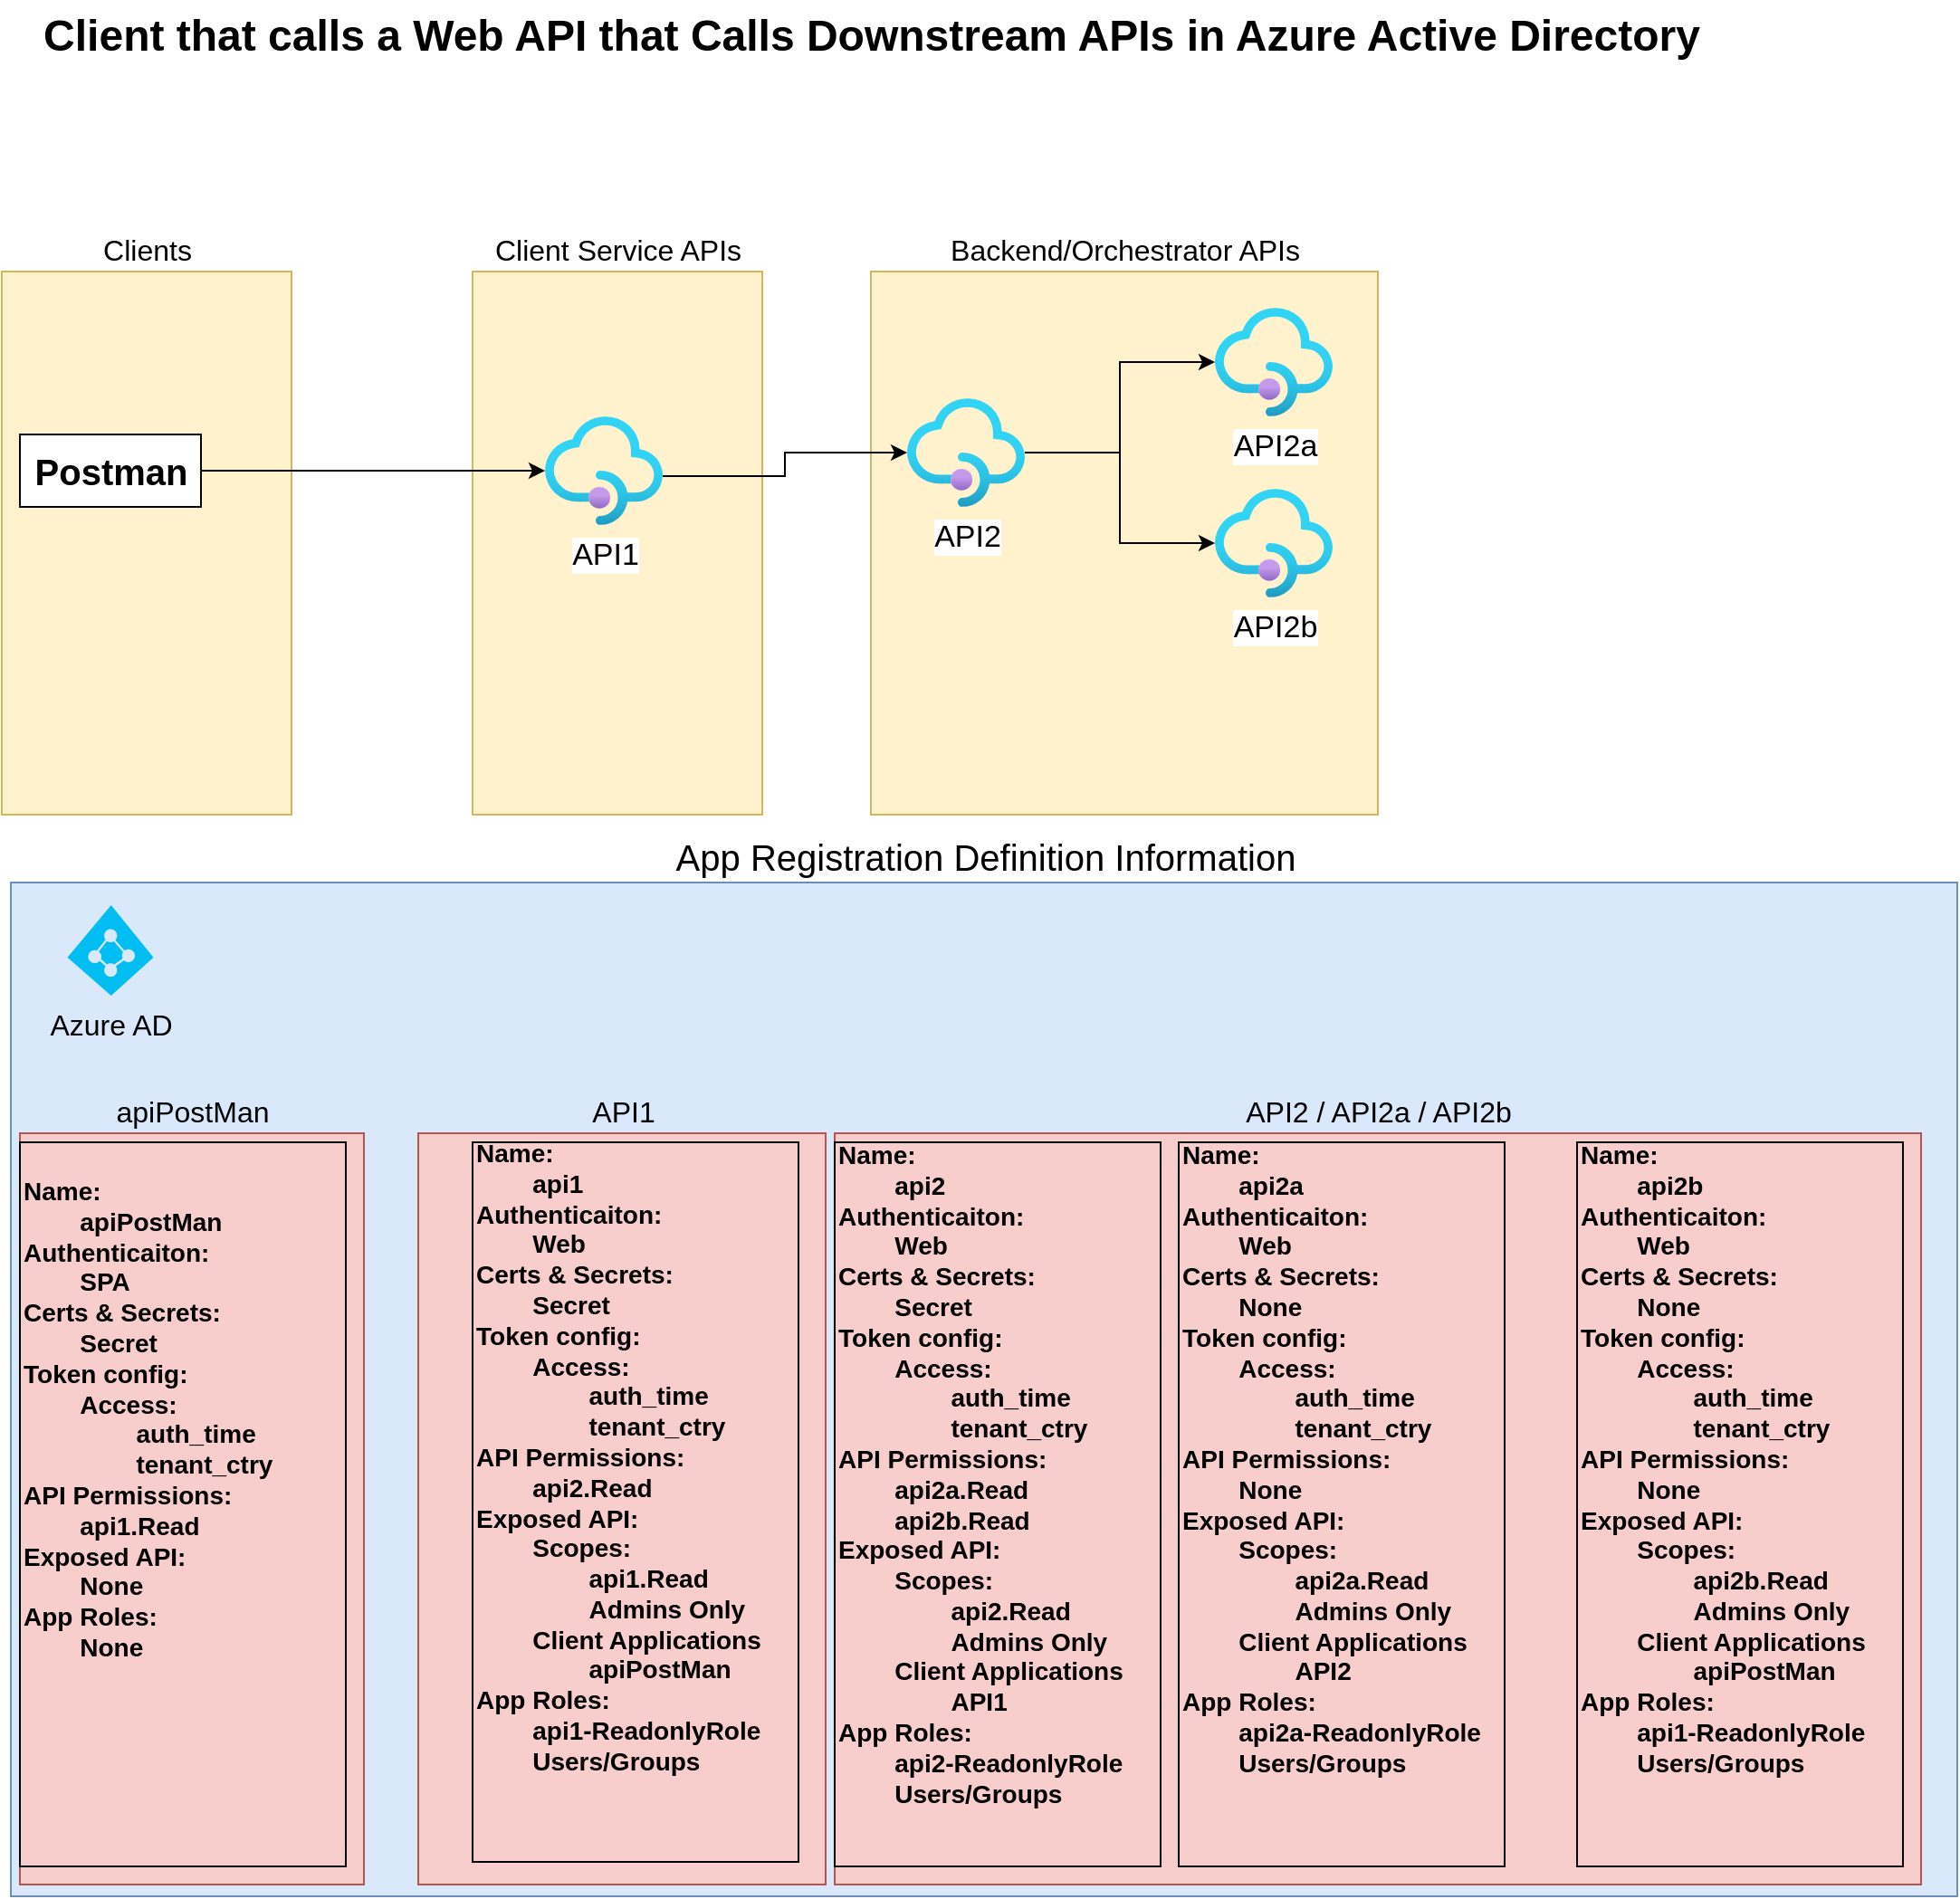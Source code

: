 <mxfile version="19.0.3" type="device"><diagram id="M3sbIhXvhkj1aMYImudg" name="Page-1"><mxGraphModel dx="2031" dy="1224" grid="1" gridSize="10" guides="1" tooltips="1" connect="1" arrows="1" fold="1" page="1" pageScale="1" pageWidth="1400" pageHeight="850" math="0" shadow="0"><root><mxCell id="0"/><mxCell id="1" parent="0"/><mxCell id="iSpLdi5QpaUkK4-HSW5H-8" value="&lt;font style=&quot;font-size: 20px;&quot;&gt;App Registration Definition Information&lt;/font&gt;" style="verticalLabelPosition=top;verticalAlign=bottom;html=1;shape=mxgraph.basic.rect;fillColor2=none;strokeWidth=1;size=20;indent=5;fillColor=#dae8fc;strokeColor=#6c8ebf;labelPosition=center;align=center;fontSize=14;" vertex="1" parent="1"><mxGeometry x="65" y="577.5" width="1075" height="560" as="geometry"/></mxCell><mxCell id="iSpLdi5QpaUkK4-HSW5H-1" value="Azure AD" style="verticalLabelPosition=bottom;html=1;verticalAlign=top;align=center;strokeColor=none;fillColor=#00BEF2;shape=mxgraph.azure.azure_active_directory;fontSize=16;" vertex="1" parent="1"><mxGeometry x="96.25" y="590" width="47.5" height="50" as="geometry"/></mxCell><mxCell id="iSpLdi5QpaUkK4-HSW5H-4" value="Client that calls a Web API that Calls Downstream APIs in Azure Active Directory" style="text;strokeColor=none;fillColor=none;html=1;fontSize=24;fontStyle=1;verticalAlign=middle;align=center;" vertex="1" parent="1"><mxGeometry x="490" y="90" width="100" height="40" as="geometry"/></mxCell><mxCell id="iSpLdi5QpaUkK4-HSW5H-7" value="&lt;font style=&quot;font-size: 16px;&quot;&gt;Clients&lt;/font&gt;" style="verticalLabelPosition=top;verticalAlign=bottom;html=1;shape=mxgraph.basic.rect;fillColor2=none;strokeWidth=1;size=20;indent=5;fillColor=#fff2cc;strokeColor=#d6b656;labelPosition=center;align=center;" vertex="1" parent="1"><mxGeometry x="60" y="240" width="160" height="300" as="geometry"/></mxCell><mxCell id="iSpLdi5QpaUkK4-HSW5H-9" value="&lt;font style=&quot;font-size: 20px;&quot;&gt;Postman&lt;/font&gt;" style="text;html=1;fontSize=24;fontStyle=1;verticalAlign=middle;align=center;fillColor=default;strokeColor=default;" vertex="1" parent="1"><mxGeometry x="70" y="330" width="100" height="40" as="geometry"/></mxCell><mxCell id="iSpLdi5QpaUkK4-HSW5H-12" value="&lt;font style=&quot;font-size: 16px;&quot;&gt;Client Service APIs&lt;/font&gt;" style="verticalLabelPosition=top;verticalAlign=bottom;html=1;shape=mxgraph.basic.rect;fillColor2=none;strokeWidth=1;size=20;indent=5;fillColor=#fff2cc;strokeColor=#d6b656;labelPosition=center;align=center;" vertex="1" parent="1"><mxGeometry x="320" y="240" width="160" height="300" as="geometry"/></mxCell><mxCell id="iSpLdi5QpaUkK4-HSW5H-13" value="API1" style="aspect=fixed;html=1;points=[];align=center;image;fontSize=17;image=img/lib/azure2/app_services/API_Management_Services.svg;strokeColor=default;fillColor=default;labelPosition=center;verticalLabelPosition=bottom;verticalAlign=top;" vertex="1" parent="1"><mxGeometry x="360" y="320" width="65" height="60" as="geometry"/></mxCell><mxCell id="iSpLdi5QpaUkK4-HSW5H-16" value="&lt;font style=&quot;font-size: 16px;&quot;&gt;Backend/Orchestrator APIs&lt;br&gt;&lt;/font&gt;" style="verticalLabelPosition=top;verticalAlign=bottom;html=1;shape=mxgraph.basic.rect;fillColor2=none;strokeWidth=1;size=20;indent=5;fillColor=#fff2cc;strokeColor=#d6b656;labelPosition=center;align=center;" vertex="1" parent="1"><mxGeometry x="540" y="240" width="280" height="300" as="geometry"/></mxCell><mxCell id="iSpLdi5QpaUkK4-HSW5H-17" value="API2a" style="aspect=fixed;html=1;points=[];align=center;image;fontSize=17;image=img/lib/azure2/app_services/API_Management_Services.svg;strokeColor=default;fillColor=default;labelPosition=center;verticalLabelPosition=bottom;verticalAlign=top;" vertex="1" parent="1"><mxGeometry x="730" y="260" width="65" height="60" as="geometry"/></mxCell><mxCell id="iSpLdi5QpaUkK4-HSW5H-20" style="edgeStyle=orthogonalEdgeStyle;rounded=0;orthogonalLoop=1;jettySize=auto;html=1;fontSize=16;" edge="1" parent="1" source="iSpLdi5QpaUkK4-HSW5H-18" target="iSpLdi5QpaUkK4-HSW5H-17"><mxGeometry relative="1" as="geometry"/></mxCell><mxCell id="iSpLdi5QpaUkK4-HSW5H-21" style="edgeStyle=orthogonalEdgeStyle;rounded=0;orthogonalLoop=1;jettySize=auto;html=1;fontSize=16;" edge="1" parent="1" source="iSpLdi5QpaUkK4-HSW5H-18" target="iSpLdi5QpaUkK4-HSW5H-19"><mxGeometry relative="1" as="geometry"/></mxCell><mxCell id="iSpLdi5QpaUkK4-HSW5H-18" value="API2" style="aspect=fixed;html=1;points=[];align=center;image;fontSize=17;image=img/lib/azure2/app_services/API_Management_Services.svg;strokeColor=default;fillColor=default;labelPosition=center;verticalLabelPosition=bottom;verticalAlign=top;" vertex="1" parent="1"><mxGeometry x="560" y="310" width="65" height="60" as="geometry"/></mxCell><mxCell id="iSpLdi5QpaUkK4-HSW5H-19" value="API2b" style="aspect=fixed;html=1;points=[];align=center;image;fontSize=17;image=img/lib/azure2/app_services/API_Management_Services.svg;strokeColor=default;fillColor=default;labelPosition=center;verticalLabelPosition=bottom;verticalAlign=top;" vertex="1" parent="1"><mxGeometry x="730" y="360" width="65" height="60" as="geometry"/></mxCell><mxCell id="iSpLdi5QpaUkK4-HSW5H-24" value="" style="edgeStyle=elbowEdgeStyle;elbow=horizontal;endArrow=classic;html=1;rounded=0;fontSize=16;" edge="1" parent="1" source="iSpLdi5QpaUkK4-HSW5H-9" target="iSpLdi5QpaUkK4-HSW5H-13"><mxGeometry width="50" height="50" relative="1" as="geometry"><mxPoint x="-130" y="540" as="sourcePoint"/><mxPoint x="-80" y="490" as="targetPoint"/></mxGeometry></mxCell><mxCell id="iSpLdi5QpaUkK4-HSW5H-26" value="" style="edgeStyle=elbowEdgeStyle;elbow=horizontal;endArrow=classic;html=1;rounded=0;fontSize=16;exitX=1;exitY=0.55;exitDx=0;exitDy=0;exitPerimeter=0;" edge="1" parent="1" source="iSpLdi5QpaUkK4-HSW5H-13" target="iSpLdi5QpaUkK4-HSW5H-18"><mxGeometry width="50" height="50" relative="1" as="geometry"><mxPoint x="200" y="300" as="sourcePoint"/><mxPoint x="370" y="360" as="targetPoint"/></mxGeometry></mxCell><mxCell id="iSpLdi5QpaUkK4-HSW5H-27" value="&lt;span style=&quot;font-size: 16px;&quot;&gt;apiPostMan&lt;/span&gt;" style="verticalLabelPosition=top;verticalAlign=bottom;html=1;shape=mxgraph.basic.rect;fillColor2=none;strokeWidth=1;size=20;indent=5;fillColor=#f8cecc;strokeColor=#b85450;labelPosition=center;align=center;" vertex="1" parent="1"><mxGeometry x="70" y="716" width="190" height="415" as="geometry"/></mxCell><mxCell id="iSpLdi5QpaUkK4-HSW5H-30" value="&lt;span style=&quot;font-size: 16px;&quot;&gt;API1&lt;/span&gt;" style="verticalLabelPosition=top;verticalAlign=bottom;html=1;shape=mxgraph.basic.rect;fillColor2=none;strokeWidth=1;size=20;indent=5;fillColor=#f8cecc;strokeColor=#b85450;labelPosition=center;align=center;" vertex="1" parent="1"><mxGeometry x="290" y="716" width="225" height="415" as="geometry"/></mxCell><mxCell id="iSpLdi5QpaUkK4-HSW5H-32" value="&lt;span style=&quot;font-size: 16px;&quot;&gt;API2 / API2a / API2b&lt;/span&gt;" style="verticalLabelPosition=top;verticalAlign=bottom;html=1;shape=mxgraph.basic.rect;fillColor2=none;strokeWidth=1;size=20;indent=5;fillColor=#f8cecc;strokeColor=#b85450;labelPosition=center;align=center;" vertex="1" parent="1"><mxGeometry x="520" y="716" width="600" height="415" as="geometry"/></mxCell><mxCell id="iSpLdi5QpaUkK4-HSW5H-35" value="&lt;p style=&quot;line-height: 1; font-size: 14px;&quot;&gt;&lt;/p&gt;&lt;div style=&quot;text-align: justify; font-size: 14px;&quot;&gt;Name:&lt;/div&gt;&lt;div style=&quot;text-align: justify; font-size: 14px;&quot;&gt;&lt;span style=&quot;white-space: pre; font-size: 14px;&quot;&gt;&#9;&lt;/span&gt;api1&lt;br style=&quot;font-size: 14px;&quot;&gt;&lt;/div&gt;&lt;div style=&quot;text-align: justify; font-size: 14px;&quot;&gt;Authenticaiton:&lt;/div&gt;&lt;div style=&quot;text-align: justify; font-size: 14px;&quot;&gt;&lt;span style=&quot;white-space: pre; font-size: 14px;&quot;&gt;&#9;&lt;/span&gt;Web&lt;br style=&quot;font-size: 14px;&quot;&gt;&lt;/div&gt;&lt;div style=&quot;text-align: justify; font-size: 14px;&quot;&gt;Certs &amp;amp; Secrets:&lt;/div&gt;&lt;div style=&quot;text-align: justify; font-size: 14px;&quot;&gt;&lt;span style=&quot;white-space: pre; font-size: 14px;&quot;&gt;&#9;&lt;/span&gt;Secret&lt;br style=&quot;font-size: 14px;&quot;&gt;&lt;/div&gt;&lt;div style=&quot;text-align: justify; font-size: 14px;&quot;&gt;Token config:&lt;/div&gt;&lt;div style=&quot;text-align: justify; font-size: 14px;&quot;&gt;&lt;span style=&quot;white-space: pre; font-size: 14px;&quot;&gt;&#9;&lt;/span&gt;Access:&amp;nbsp;&lt;/div&gt;&lt;div style=&quot;text-align: justify; font-size: 14px;&quot;&gt;&lt;span style=&quot;white-space: pre; font-size: 14px;&quot;&gt;&#9;&lt;/span&gt;&lt;span style=&quot;white-space: pre; font-size: 14px;&quot;&gt;&#9;&lt;/span&gt;auth_time&lt;/div&gt;&lt;div style=&quot;text-align: justify; font-size: 14px;&quot;&gt;&lt;span style=&quot;white-space: pre; font-size: 14px;&quot;&gt;&#9;&lt;/span&gt;&lt;span style=&quot;white-space: pre; font-size: 14px;&quot;&gt;&#9;&lt;/span&gt;tenant_ctry&lt;br style=&quot;font-size: 14px;&quot;&gt;&lt;/div&gt;&lt;div style=&quot;text-align: justify; font-size: 14px;&quot;&gt;API Permissions:&lt;/div&gt;&lt;div style=&quot;text-align: justify; font-size: 14px;&quot;&gt;&lt;span style=&quot;white-space: pre; font-size: 14px;&quot;&gt;&#9;&lt;/span&gt;api2.Read&lt;br style=&quot;font-size: 14px;&quot;&gt;&lt;/div&gt;&lt;div style=&quot;text-align: justify; font-size: 14px;&quot;&gt;Exposed API:&lt;/div&gt;&lt;div style=&quot;text-align: justify; font-size: 14px;&quot;&gt;&lt;span style=&quot;white-space: pre; font-size: 14px;&quot;&gt;&#9;&lt;/span&gt;Scopes:&lt;br style=&quot;font-size: 14px;&quot;&gt;&lt;/div&gt;&lt;div style=&quot;text-align: justify; font-size: 14px;&quot;&gt;&lt;span style=&quot;white-space: pre; font-size: 14px;&quot;&gt;&#9;&lt;/span&gt;&lt;span style=&quot;white-space: pre; font-size: 14px;&quot;&gt;&#9;&lt;/span&gt;api1.Read&lt;br style=&quot;font-size: 14px;&quot;&gt;&lt;/div&gt;&lt;div style=&quot;text-align: justify; font-size: 14px;&quot;&gt;&lt;span style=&quot;white-space: pre; font-size: 14px;&quot;&gt;&#9;&lt;/span&gt;&lt;span style=&quot;white-space: pre; font-size: 14px;&quot;&gt;&#9;&lt;/span&gt;Admins Only&lt;br style=&quot;font-size: 14px;&quot;&gt;&lt;/div&gt;&lt;div style=&quot;text-align: justify; font-size: 14px;&quot;&gt;&lt;span style=&quot;white-space: pre; font-size: 14px;&quot;&gt;&#9;&lt;/span&gt;Client Applications&lt;br style=&quot;font-size: 14px;&quot;&gt;&lt;/div&gt;&lt;div style=&quot;text-align: justify; font-size: 14px;&quot;&gt;&lt;span style=&quot;white-space: pre; font-size: 14px;&quot;&gt;&#9;&lt;/span&gt;&lt;span style=&quot;white-space: pre; font-size: 14px;&quot;&gt;&#9;&lt;/span&gt;apiPostMan&lt;br style=&quot;font-size: 14px;&quot;&gt;&lt;/div&gt;&lt;div style=&quot;text-align: justify; font-size: 14px;&quot;&gt;App Roles:&lt;/div&gt;&lt;div style=&quot;text-align: justify; font-size: 14px;&quot;&gt;&lt;span style=&quot;white-space: pre; font-size: 14px;&quot;&gt;&#9;&lt;/span&gt;api1-ReadonlyRole&lt;br style=&quot;font-size: 14px;&quot;&gt;&lt;/div&gt;&lt;div style=&quot;text-align: justify; font-size: 14px;&quot;&gt;&lt;span style=&quot;white-space: pre; font-size: 14px;&quot;&gt;&#9;&lt;/span&gt;Users/Groups&lt;br style=&quot;font-size: 14px;&quot;&gt;&lt;/div&gt;&lt;div style=&quot;text-align: justify; font-size: 14px;&quot;&gt;&lt;span style=&quot;white-space: pre; font-size: 14px;&quot;&gt;&#9;&lt;/span&gt;&lt;span style=&quot;white-space: pre; font-size: 14px;&quot;&gt;&#9;&lt;/span&gt;&lt;br style=&quot;font-size: 14px;&quot;&gt;&lt;/div&gt;&lt;div style=&quot;text-align: justify; font-size: 14px;&quot;&gt;&lt;span style=&quot;white-space: pre; font-size: 14px;&quot;&gt;&#9;&lt;/span&gt;&lt;br style=&quot;font-size: 14px;&quot;&gt;&lt;/div&gt;&lt;div style=&quot;text-align: justify; font-size: 14px;&quot;&gt;&lt;br style=&quot;font-size: 14px;&quot;&gt;&lt;/div&gt;&lt;p style=&quot;font-size: 14px;&quot;&gt;&lt;/p&gt;" style="text;strokeColor=default;fillColor=none;html=1;fontSize=14;fontStyle=1;verticalAlign=middle;align=left;spacing=0;spacingLeft=2;" vertex="1" parent="1"><mxGeometry x="320" y="721" width="180" height="397.5" as="geometry"/></mxCell><mxCell id="iSpLdi5QpaUkK4-HSW5H-37" value="&lt;p style=&quot;line-height: 1; font-size: 14px;&quot;&gt;&lt;/p&gt;&lt;div style=&quot;text-align: justify; font-size: 14px;&quot;&gt;Name:&lt;/div&gt;&lt;div style=&quot;text-align: justify; font-size: 14px;&quot;&gt;&lt;span style=&quot;white-space: pre; font-size: 14px;&quot;&gt;&#9;&lt;/span&gt;apiPostMan&lt;br style=&quot;font-size: 14px;&quot;&gt;&lt;/div&gt;&lt;div style=&quot;text-align: justify; font-size: 14px;&quot;&gt;Authenticaiton:&lt;/div&gt;&lt;div style=&quot;text-align: justify; font-size: 14px;&quot;&gt;&lt;span style=&quot;white-space: pre; font-size: 14px;&quot;&gt;&#9;&lt;/span&gt;SPA&lt;br style=&quot;font-size: 14px;&quot;&gt;&lt;/div&gt;&lt;div style=&quot;text-align: justify; font-size: 14px;&quot;&gt;Certs &amp;amp; Secrets:&lt;/div&gt;&lt;div style=&quot;text-align: justify; font-size: 14px;&quot;&gt;&lt;span style=&quot;white-space: pre; font-size: 14px;&quot;&gt;&#9;&lt;/span&gt;Secret&lt;br style=&quot;font-size: 14px;&quot;&gt;&lt;/div&gt;&lt;div style=&quot;text-align: justify; font-size: 14px;&quot;&gt;Token config:&lt;/div&gt;&lt;div style=&quot;text-align: justify; font-size: 14px;&quot;&gt;&lt;span style=&quot;white-space: pre; font-size: 14px;&quot;&gt;&#9;&lt;/span&gt;Access:&amp;nbsp;&lt;/div&gt;&lt;div style=&quot;text-align: justify; font-size: 14px;&quot;&gt;&lt;span style=&quot;white-space: pre; font-size: 14px;&quot;&gt;&#9;&lt;/span&gt;&lt;span style=&quot;white-space: pre; font-size: 14px;&quot;&gt;&#9;&lt;/span&gt;auth_time&lt;/div&gt;&lt;div style=&quot;text-align: justify; font-size: 14px;&quot;&gt;&lt;span style=&quot;white-space: pre; font-size: 14px;&quot;&gt;&#9;&lt;/span&gt;&lt;span style=&quot;white-space: pre; font-size: 14px;&quot;&gt;&#9;&lt;/span&gt;tenant_ctry&lt;br style=&quot;font-size: 14px;&quot;&gt;&lt;/div&gt;&lt;div style=&quot;text-align: justify; font-size: 14px;&quot;&gt;API Permissions:&lt;/div&gt;&lt;div style=&quot;text-align: justify; font-size: 14px;&quot;&gt;&lt;span style=&quot;white-space: pre; font-size: 14px;&quot;&gt;&#9;&lt;/span&gt;api1.Read&lt;br style=&quot;font-size: 14px;&quot;&gt;&lt;/div&gt;&lt;div style=&quot;text-align: justify; font-size: 14px;&quot;&gt;Exposed API:&lt;/div&gt;&lt;div style=&quot;text-align: justify; font-size: 14px;&quot;&gt;&lt;span style=&quot;white-space: pre; font-size: 14px;&quot;&gt;&#9;&lt;/span&gt;None&lt;/div&gt;&lt;div style=&quot;text-align: justify; font-size: 14px;&quot;&gt;App Roles:&lt;/div&gt;&lt;div style=&quot;text-align: justify; font-size: 14px;&quot;&gt;&lt;span style=&quot;white-space: pre; font-size: 14px;&quot;&gt;&#9;&lt;/span&gt;None&lt;/div&gt;&lt;div style=&quot;text-align: justify; font-size: 14px;&quot;&gt;&lt;span style=&quot;white-space: pre; font-size: 14px;&quot;&gt;&#9;&lt;/span&gt;&lt;span style=&quot;white-space: pre; font-size: 14px;&quot;&gt;&#9;&lt;/span&gt;&lt;br style=&quot;font-size: 14px;&quot;&gt;&lt;/div&gt;&lt;div style=&quot;text-align: justify; font-size: 14px;&quot;&gt;&lt;span style=&quot;white-space: pre; font-size: 14px;&quot;&gt;&#9;&lt;/span&gt;&lt;br style=&quot;font-size: 14px;&quot;&gt;&lt;/div&gt;&lt;div style=&quot;text-align: justify; font-size: 14px;&quot;&gt;&lt;br style=&quot;font-size: 14px;&quot;&gt;&lt;/div&gt;&lt;p style=&quot;font-size: 14px;&quot;&gt;&lt;/p&gt;" style="text;strokeColor=default;fillColor=none;html=1;fontSize=14;fontStyle=1;verticalAlign=top;align=left;spacing=0;spacingLeft=2;" vertex="1" parent="1"><mxGeometry x="70" y="721" width="180" height="400" as="geometry"/></mxCell><mxCell id="iSpLdi5QpaUkK4-HSW5H-38" value="&lt;p style=&quot;line-height: 1; font-size: 14px;&quot;&gt;&lt;/p&gt;&lt;div style=&quot;text-align: justify; font-size: 14px;&quot;&gt;Name:&lt;/div&gt;&lt;div style=&quot;text-align: justify; font-size: 14px;&quot;&gt;&lt;span style=&quot;white-space: pre; font-size: 14px;&quot;&gt;&#9;&lt;/span&gt;api2&lt;br style=&quot;font-size: 14px;&quot;&gt;&lt;/div&gt;&lt;div style=&quot;text-align: justify; font-size: 14px;&quot;&gt;Authenticaiton:&lt;/div&gt;&lt;div style=&quot;text-align: justify; font-size: 14px;&quot;&gt;&lt;span style=&quot;white-space: pre; font-size: 14px;&quot;&gt;&#9;&lt;/span&gt;Web&lt;br style=&quot;font-size: 14px;&quot;&gt;&lt;/div&gt;&lt;div style=&quot;text-align: justify; font-size: 14px;&quot;&gt;Certs &amp;amp; Secrets:&lt;/div&gt;&lt;div style=&quot;text-align: justify; font-size: 14px;&quot;&gt;&lt;span style=&quot;white-space: pre; font-size: 14px;&quot;&gt;&#9;&lt;/span&gt;Secret&lt;br style=&quot;font-size: 14px;&quot;&gt;&lt;/div&gt;&lt;div style=&quot;text-align: justify; font-size: 14px;&quot;&gt;Token config:&lt;/div&gt;&lt;div style=&quot;text-align: justify; font-size: 14px;&quot;&gt;&lt;span style=&quot;white-space: pre; font-size: 14px;&quot;&gt;&#9;&lt;/span&gt;Access:&amp;nbsp;&lt;/div&gt;&lt;div style=&quot;text-align: justify; font-size: 14px;&quot;&gt;&lt;span style=&quot;white-space: pre; font-size: 14px;&quot;&gt;&#9;&lt;/span&gt;&lt;span style=&quot;white-space: pre; font-size: 14px;&quot;&gt;&#9;&lt;/span&gt;auth_time&lt;/div&gt;&lt;div style=&quot;text-align: justify; font-size: 14px;&quot;&gt;&lt;span style=&quot;white-space: pre; font-size: 14px;&quot;&gt;&#9;&lt;/span&gt;&lt;span style=&quot;white-space: pre; font-size: 14px;&quot;&gt;&#9;&lt;/span&gt;tenant_ctry&lt;br style=&quot;font-size: 14px;&quot;&gt;&lt;/div&gt;&lt;div style=&quot;text-align: justify; font-size: 14px;&quot;&gt;API Permissions:&lt;/div&gt;&lt;div style=&quot;text-align: justify; font-size: 14px;&quot;&gt;&lt;span style=&quot;white-space: pre; font-size: 14px;&quot;&gt;&#9;&lt;/span&gt;api2a.Read&lt;br style=&quot;font-size: 14px;&quot;&gt;&lt;/div&gt;&lt;div style=&quot;text-align: justify; font-size: 14px;&quot;&gt;&lt;span style=&quot;white-space: pre; font-size: 14px;&quot;&gt;&#9;&lt;/span&gt;api2b.Read&lt;br style=&quot;font-size: 14px;&quot;&gt;&lt;/div&gt;&lt;div style=&quot;text-align: justify; font-size: 14px;&quot;&gt;Exposed API:&lt;/div&gt;&lt;div style=&quot;text-align: justify; font-size: 14px;&quot;&gt;&lt;span style=&quot;white-space: pre; font-size: 14px;&quot;&gt;&#9;&lt;/span&gt;Scopes:&lt;br style=&quot;font-size: 14px;&quot;&gt;&lt;/div&gt;&lt;div style=&quot;text-align: justify; font-size: 14px;&quot;&gt;&lt;span style=&quot;white-space: pre; font-size: 14px;&quot;&gt;&#9;&lt;/span&gt;&lt;span style=&quot;white-space: pre; font-size: 14px;&quot;&gt;&#9;&lt;/span&gt;api2.Read&lt;br style=&quot;font-size: 14px;&quot;&gt;&lt;/div&gt;&lt;div style=&quot;text-align: justify; font-size: 14px;&quot;&gt;&lt;span style=&quot;white-space: pre; font-size: 14px;&quot;&gt;&#9;&lt;/span&gt;&lt;span style=&quot;white-space: pre; font-size: 14px;&quot;&gt;&#9;&lt;/span&gt;Admins Only&lt;br style=&quot;font-size: 14px;&quot;&gt;&lt;/div&gt;&lt;div style=&quot;text-align: justify; font-size: 14px;&quot;&gt;&lt;span style=&quot;white-space: pre; font-size: 14px;&quot;&gt;&#9;&lt;/span&gt;Client Applications&lt;br style=&quot;font-size: 14px;&quot;&gt;&lt;/div&gt;&lt;div style=&quot;text-align: justify; font-size: 14px;&quot;&gt;&lt;span style=&quot;white-space: pre; font-size: 14px;&quot;&gt;&#9;&lt;/span&gt;&lt;span style=&quot;white-space: pre; font-size: 14px;&quot;&gt;&#9;&lt;/span&gt;API1&lt;br style=&quot;font-size: 14px;&quot;&gt;&lt;/div&gt;&lt;div style=&quot;text-align: justify; font-size: 14px;&quot;&gt;App Roles:&lt;/div&gt;&lt;div style=&quot;text-align: justify; font-size: 14px;&quot;&gt;&lt;span style=&quot;white-space: pre; font-size: 14px;&quot;&gt;&#9;&lt;/span&gt;api2-ReadonlyRole&lt;br style=&quot;font-size: 14px;&quot;&gt;&lt;/div&gt;&lt;div style=&quot;text-align: justify; font-size: 14px;&quot;&gt;&lt;span style=&quot;white-space: pre; font-size: 14px;&quot;&gt;&#9;&lt;/span&gt;Users/Groups&lt;span style=&quot;background-color: initial; white-space: pre;&quot;&gt;&#9;&lt;/span&gt;&lt;/div&gt;&lt;div style=&quot;text-align: justify; font-size: 14px;&quot;&gt;&lt;span style=&quot;white-space: pre; font-size: 14px;&quot;&gt;&#9;&lt;/span&gt;&lt;br style=&quot;font-size: 14px;&quot;&gt;&lt;/div&gt;&lt;div style=&quot;text-align: justify; font-size: 14px;&quot;&gt;&lt;br style=&quot;font-size: 14px;&quot;&gt;&lt;/div&gt;&lt;p style=&quot;font-size: 14px;&quot;&gt;&lt;/p&gt;" style="text;strokeColor=default;fillColor=none;html=1;fontSize=14;fontStyle=1;verticalAlign=middle;align=left;spacing=0;spacingLeft=2;" vertex="1" parent="1"><mxGeometry x="520" y="721" width="180" height="400" as="geometry"/></mxCell><mxCell id="iSpLdi5QpaUkK4-HSW5H-39" value="&lt;p style=&quot;line-height: 1; font-size: 14px;&quot;&gt;&lt;/p&gt;&lt;div style=&quot;text-align: justify; font-size: 14px;&quot;&gt;Name:&lt;/div&gt;&lt;div style=&quot;text-align: justify; font-size: 14px;&quot;&gt;&lt;span style=&quot;white-space: pre; font-size: 14px;&quot;&gt;&#9;&lt;/span&gt;api2a&lt;br style=&quot;font-size: 14px;&quot;&gt;&lt;/div&gt;&lt;div style=&quot;text-align: justify; font-size: 14px;&quot;&gt;Authenticaiton:&lt;/div&gt;&lt;div style=&quot;text-align: justify; font-size: 14px;&quot;&gt;&lt;span style=&quot;white-space: pre; font-size: 14px;&quot;&gt;&#9;&lt;/span&gt;Web&lt;br style=&quot;font-size: 14px;&quot;&gt;&lt;/div&gt;&lt;div style=&quot;text-align: justify; font-size: 14px;&quot;&gt;Certs &amp;amp; Secrets:&lt;/div&gt;&lt;div style=&quot;text-align: justify; font-size: 14px;&quot;&gt;&lt;span style=&quot;white-space: pre; font-size: 14px;&quot;&gt;&#9;&lt;/span&gt;None&lt;br style=&quot;font-size: 14px;&quot;&gt;&lt;/div&gt;&lt;div style=&quot;text-align: justify; font-size: 14px;&quot;&gt;Token config:&lt;/div&gt;&lt;div style=&quot;text-align: justify; font-size: 14px;&quot;&gt;&lt;span style=&quot;white-space: pre; font-size: 14px;&quot;&gt;&#9;&lt;/span&gt;Access:&amp;nbsp;&lt;/div&gt;&lt;div style=&quot;text-align: justify; font-size: 14px;&quot;&gt;&lt;span style=&quot;white-space: pre; font-size: 14px;&quot;&gt;&#9;&lt;/span&gt;&lt;span style=&quot;white-space: pre; font-size: 14px;&quot;&gt;&#9;&lt;/span&gt;auth_time&lt;/div&gt;&lt;div style=&quot;text-align: justify; font-size: 14px;&quot;&gt;&lt;span style=&quot;white-space: pre; font-size: 14px;&quot;&gt;&#9;&lt;/span&gt;&lt;span style=&quot;white-space: pre; font-size: 14px;&quot;&gt;&#9;&lt;/span&gt;tenant_ctry&lt;br style=&quot;font-size: 14px;&quot;&gt;&lt;/div&gt;&lt;div style=&quot;text-align: justify; font-size: 14px;&quot;&gt;API Permissions:&lt;/div&gt;&lt;div style=&quot;text-align: justify; font-size: 14px;&quot;&gt;&lt;span style=&quot;white-space: pre; font-size: 14px;&quot;&gt;&#9;&lt;/span&gt;None&lt;br style=&quot;font-size: 14px;&quot;&gt;&lt;/div&gt;&lt;div style=&quot;text-align: justify; font-size: 14px;&quot;&gt;Exposed API:&lt;/div&gt;&lt;div style=&quot;text-align: justify; font-size: 14px;&quot;&gt;&lt;span style=&quot;white-space: pre; font-size: 14px;&quot;&gt;&#9;&lt;/span&gt;Scopes:&lt;br style=&quot;font-size: 14px;&quot;&gt;&lt;/div&gt;&lt;div style=&quot;text-align: justify; font-size: 14px;&quot;&gt;&lt;span style=&quot;white-space: pre; font-size: 14px;&quot;&gt;&#9;&lt;/span&gt;&lt;span style=&quot;white-space: pre; font-size: 14px;&quot;&gt;&#9;&lt;/span&gt;api2a.Read&lt;br style=&quot;font-size: 14px;&quot;&gt;&lt;/div&gt;&lt;div style=&quot;text-align: justify; font-size: 14px;&quot;&gt;&lt;span style=&quot;white-space: pre; font-size: 14px;&quot;&gt;&#9;&lt;/span&gt;&lt;span style=&quot;white-space: pre; font-size: 14px;&quot;&gt;&#9;&lt;/span&gt;Admins Only&lt;br style=&quot;font-size: 14px;&quot;&gt;&lt;/div&gt;&lt;div style=&quot;text-align: justify; font-size: 14px;&quot;&gt;&lt;span style=&quot;white-space: pre; font-size: 14px;&quot;&gt;&#9;&lt;/span&gt;Client Applications&lt;br style=&quot;font-size: 14px;&quot;&gt;&lt;/div&gt;&lt;div style=&quot;text-align: justify; font-size: 14px;&quot;&gt;&lt;span style=&quot;white-space: pre; font-size: 14px;&quot;&gt;&#9;&lt;/span&gt;&lt;span style=&quot;white-space: pre; font-size: 14px;&quot;&gt;&#9;&lt;/span&gt;API2&lt;br style=&quot;font-size: 14px;&quot;&gt;&lt;/div&gt;&lt;div style=&quot;text-align: justify; font-size: 14px;&quot;&gt;App Roles:&lt;/div&gt;&lt;div style=&quot;text-align: justify; font-size: 14px;&quot;&gt;&lt;span style=&quot;white-space: pre; font-size: 14px;&quot;&gt;&#9;&lt;/span&gt;api2a-ReadonlyRole&lt;br style=&quot;font-size: 14px;&quot;&gt;&lt;/div&gt;&lt;div style=&quot;text-align: justify; font-size: 14px;&quot;&gt;&lt;span style=&quot;white-space: pre; font-size: 14px;&quot;&gt;&#9;&lt;/span&gt;Users/Groups&lt;br style=&quot;font-size: 14px;&quot;&gt;&lt;/div&gt;&lt;div style=&quot;text-align: justify; font-size: 14px;&quot;&gt;&lt;span style=&quot;white-space: pre; font-size: 14px;&quot;&gt;&#9;&lt;/span&gt;&lt;span style=&quot;white-space: pre; font-size: 14px;&quot;&gt;&#9;&lt;/span&gt;&lt;br style=&quot;font-size: 14px;&quot;&gt;&lt;/div&gt;&lt;div style=&quot;text-align: justify; font-size: 14px;&quot;&gt;&lt;span style=&quot;white-space: pre; font-size: 14px;&quot;&gt;&#9;&lt;/span&gt;&lt;br style=&quot;font-size: 14px;&quot;&gt;&lt;/div&gt;&lt;div style=&quot;text-align: justify; font-size: 14px;&quot;&gt;&lt;br style=&quot;font-size: 14px;&quot;&gt;&lt;/div&gt;&lt;p style=&quot;font-size: 14px;&quot;&gt;&lt;/p&gt;" style="text;strokeColor=default;fillColor=none;html=1;fontSize=14;fontStyle=1;verticalAlign=middle;align=left;spacing=0;spacingLeft=2;" vertex="1" parent="1"><mxGeometry x="710" y="721" width="180" height="400" as="geometry"/></mxCell><mxCell id="iSpLdi5QpaUkK4-HSW5H-40" value="&lt;p style=&quot;line-height: 1; font-size: 14px;&quot;&gt;&lt;/p&gt;&lt;div style=&quot;text-align: justify; font-size: 14px;&quot;&gt;Name:&lt;/div&gt;&lt;div style=&quot;text-align: justify; font-size: 14px;&quot;&gt;&lt;span style=&quot;white-space: pre; font-size: 14px;&quot;&gt;&#9;&lt;/span&gt;api2b&lt;br style=&quot;font-size: 14px;&quot;&gt;&lt;/div&gt;&lt;div style=&quot;text-align: justify; font-size: 14px;&quot;&gt;Authenticaiton:&lt;/div&gt;&lt;div style=&quot;text-align: justify; font-size: 14px;&quot;&gt;&lt;span style=&quot;white-space: pre; font-size: 14px;&quot;&gt;&#9;&lt;/span&gt;Web&lt;br style=&quot;font-size: 14px;&quot;&gt;&lt;/div&gt;&lt;div style=&quot;text-align: justify; font-size: 14px;&quot;&gt;Certs &amp;amp; Secrets:&lt;/div&gt;&lt;div style=&quot;text-align: justify; font-size: 14px;&quot;&gt;&lt;span style=&quot;white-space: pre; font-size: 14px;&quot;&gt;&#9;&lt;/span&gt;None&lt;br style=&quot;font-size: 14px;&quot;&gt;&lt;/div&gt;&lt;div style=&quot;text-align: justify; font-size: 14px;&quot;&gt;Token config:&lt;/div&gt;&lt;div style=&quot;text-align: justify; font-size: 14px;&quot;&gt;&lt;span style=&quot;white-space: pre; font-size: 14px;&quot;&gt;&#9;&lt;/span&gt;Access:&amp;nbsp;&lt;/div&gt;&lt;div style=&quot;text-align: justify; font-size: 14px;&quot;&gt;&lt;span style=&quot;white-space: pre; font-size: 14px;&quot;&gt;&#9;&lt;/span&gt;&lt;span style=&quot;white-space: pre; font-size: 14px;&quot;&gt;&#9;&lt;/span&gt;auth_time&lt;/div&gt;&lt;div style=&quot;text-align: justify; font-size: 14px;&quot;&gt;&lt;span style=&quot;white-space: pre; font-size: 14px;&quot;&gt;&#9;&lt;/span&gt;&lt;span style=&quot;white-space: pre; font-size: 14px;&quot;&gt;&#9;&lt;/span&gt;tenant_ctry&lt;br style=&quot;font-size: 14px;&quot;&gt;&lt;/div&gt;&lt;div style=&quot;text-align: justify; font-size: 14px;&quot;&gt;API Permissions:&lt;/div&gt;&lt;div style=&quot;text-align: justify; font-size: 14px;&quot;&gt;&lt;span style=&quot;white-space: pre; font-size: 14px;&quot;&gt;&#9;&lt;/span&gt;None&lt;br style=&quot;font-size: 14px;&quot;&gt;&lt;/div&gt;&lt;div style=&quot;text-align: justify; font-size: 14px;&quot;&gt;Exposed API:&lt;/div&gt;&lt;div style=&quot;text-align: justify; font-size: 14px;&quot;&gt;&lt;span style=&quot;white-space: pre; font-size: 14px;&quot;&gt;&#9;&lt;/span&gt;Scopes:&lt;br style=&quot;font-size: 14px;&quot;&gt;&lt;/div&gt;&lt;div style=&quot;text-align: justify; font-size: 14px;&quot;&gt;&lt;span style=&quot;white-space: pre; font-size: 14px;&quot;&gt;&#9;&lt;/span&gt;&lt;span style=&quot;white-space: pre; font-size: 14px;&quot;&gt;&#9;&lt;/span&gt;api2b.Read&lt;br style=&quot;font-size: 14px;&quot;&gt;&lt;/div&gt;&lt;div style=&quot;text-align: justify; font-size: 14px;&quot;&gt;&lt;span style=&quot;white-space: pre; font-size: 14px;&quot;&gt;&#9;&lt;/span&gt;&lt;span style=&quot;white-space: pre; font-size: 14px;&quot;&gt;&#9;&lt;/span&gt;Admins Only&lt;br style=&quot;font-size: 14px;&quot;&gt;&lt;/div&gt;&lt;div style=&quot;text-align: justify; font-size: 14px;&quot;&gt;&lt;span style=&quot;white-space: pre; font-size: 14px;&quot;&gt;&#9;&lt;/span&gt;Client Applications&lt;br style=&quot;font-size: 14px;&quot;&gt;&lt;/div&gt;&lt;div style=&quot;text-align: justify; font-size: 14px;&quot;&gt;&lt;span style=&quot;white-space: pre; font-size: 14px;&quot;&gt;&#9;&lt;/span&gt;&lt;span style=&quot;white-space: pre; font-size: 14px;&quot;&gt;&#9;&lt;/span&gt;apiPostMan&lt;br style=&quot;font-size: 14px;&quot;&gt;&lt;/div&gt;&lt;div style=&quot;text-align: justify; font-size: 14px;&quot;&gt;App Roles:&lt;/div&gt;&lt;div style=&quot;text-align: justify; font-size: 14px;&quot;&gt;&lt;span style=&quot;white-space: pre; font-size: 14px;&quot;&gt;&#9;&lt;/span&gt;api1-ReadonlyRole&lt;br style=&quot;font-size: 14px;&quot;&gt;&lt;/div&gt;&lt;div style=&quot;text-align: justify; font-size: 14px;&quot;&gt;&lt;span style=&quot;white-space: pre; font-size: 14px;&quot;&gt;&#9;&lt;/span&gt;Users/Groups&lt;br style=&quot;font-size: 14px;&quot;&gt;&lt;/div&gt;&lt;div style=&quot;text-align: justify; font-size: 14px;&quot;&gt;&lt;span style=&quot;white-space: pre; font-size: 14px;&quot;&gt;&#9;&lt;/span&gt;&lt;span style=&quot;white-space: pre; font-size: 14px;&quot;&gt;&#9;&lt;/span&gt;&lt;br style=&quot;font-size: 14px;&quot;&gt;&lt;/div&gt;&lt;div style=&quot;text-align: justify; font-size: 14px;&quot;&gt;&lt;span style=&quot;white-space: pre; font-size: 14px;&quot;&gt;&#9;&lt;/span&gt;&lt;br style=&quot;font-size: 14px;&quot;&gt;&lt;/div&gt;&lt;div style=&quot;text-align: justify; font-size: 14px;&quot;&gt;&lt;br style=&quot;font-size: 14px;&quot;&gt;&lt;/div&gt;&lt;p style=&quot;font-size: 14px;&quot;&gt;&lt;/p&gt;" style="text;strokeColor=default;fillColor=none;html=1;fontSize=14;fontStyle=1;verticalAlign=middle;align=left;spacing=0;spacingLeft=2;" vertex="1" parent="1"><mxGeometry x="930" y="721" width="180" height="400" as="geometry"/></mxCell></root></mxGraphModel></diagram></mxfile>